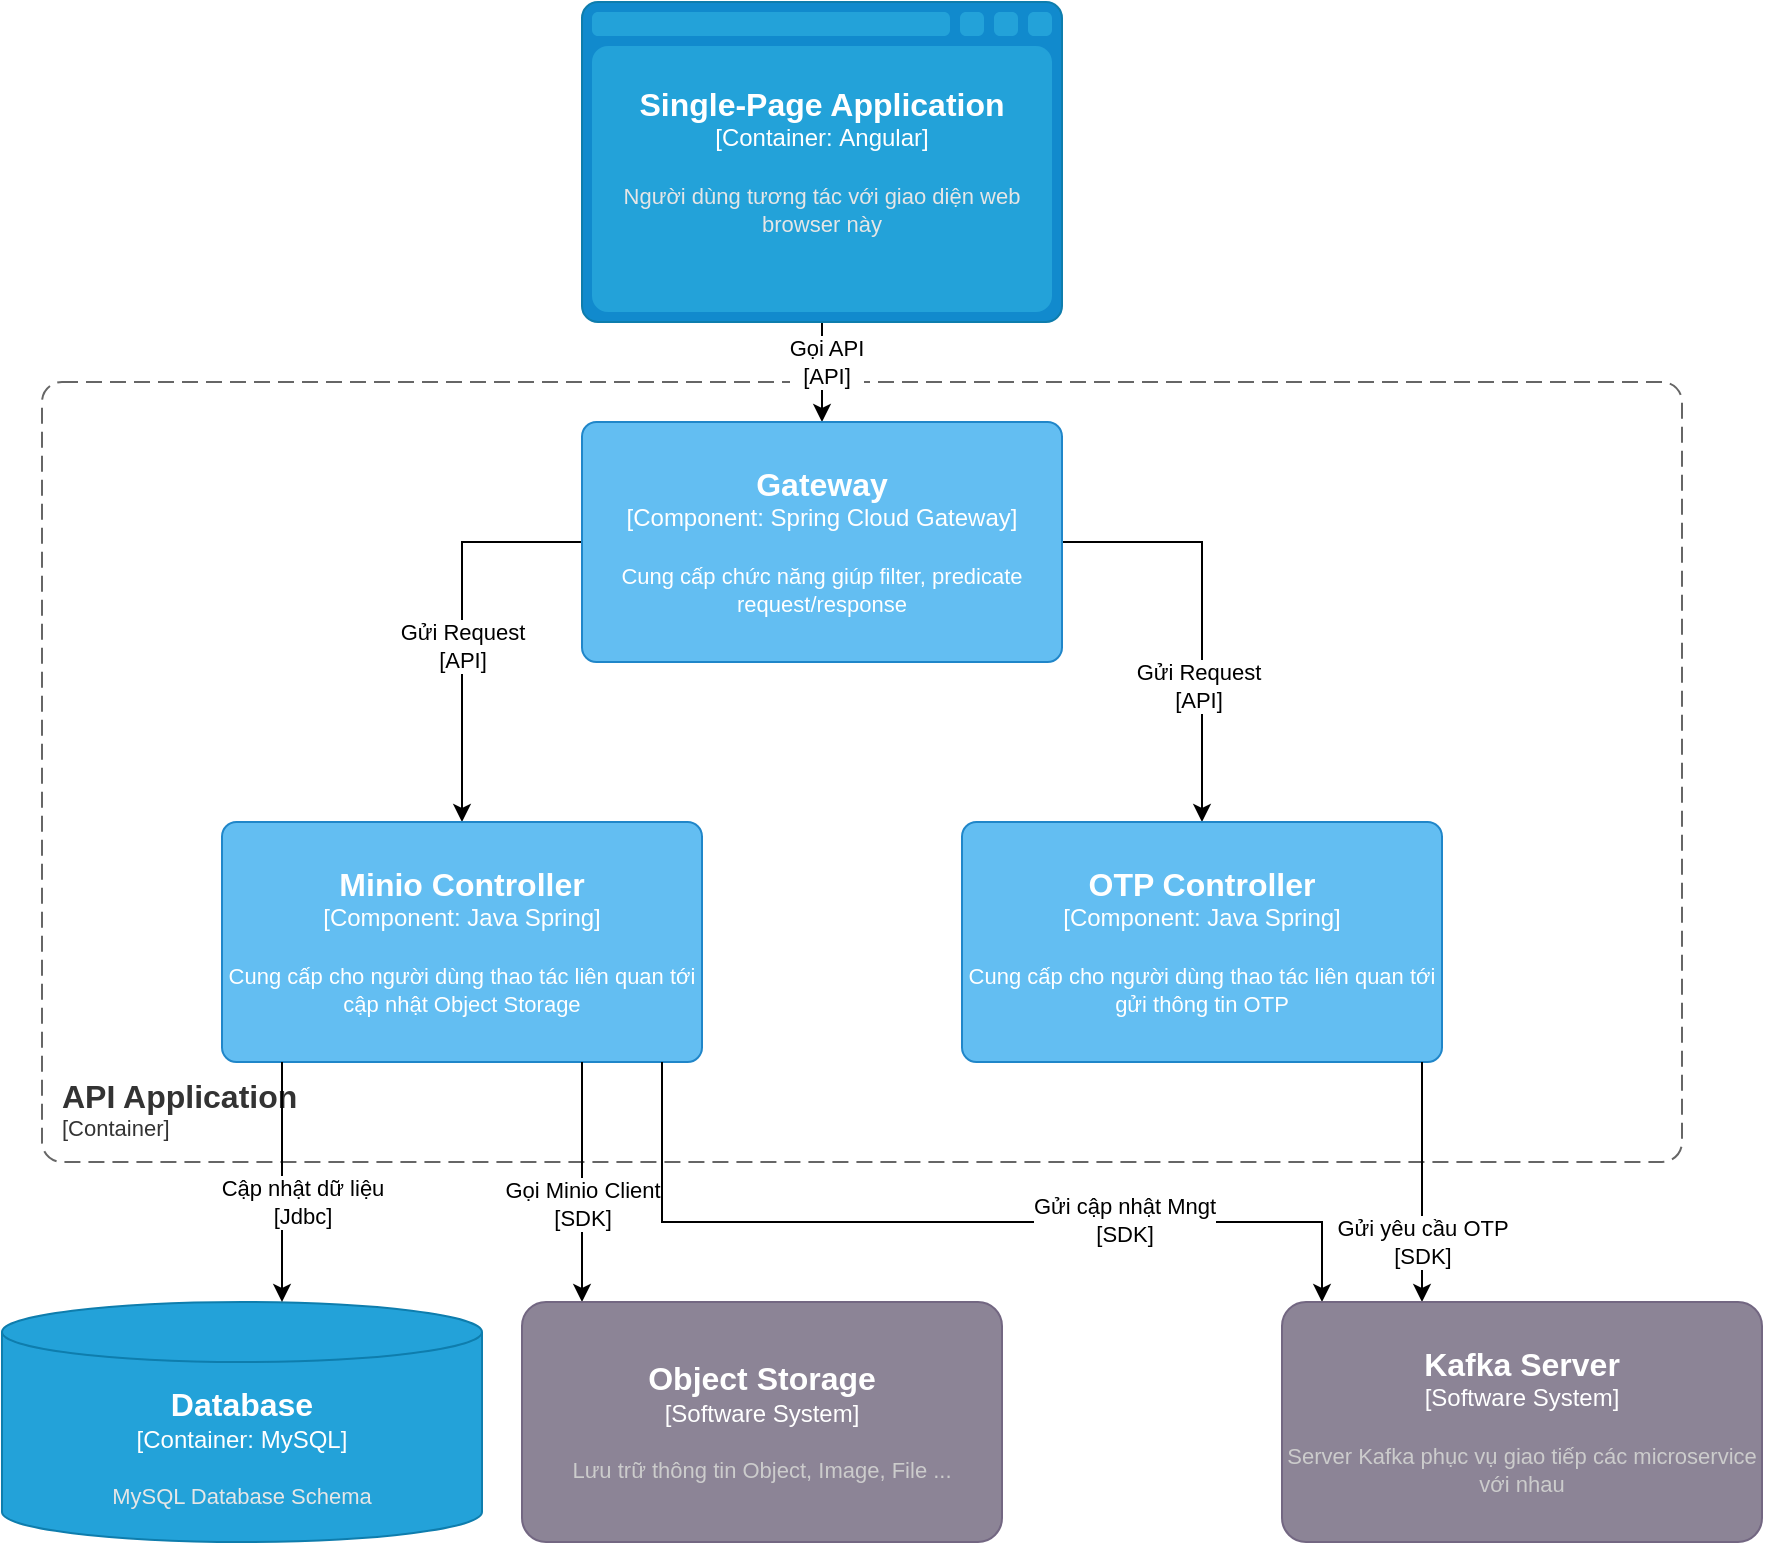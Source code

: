 <mxfile version="20.8.20" type="github">
  <diagram name="Page-1" id="sv3DQDIcMBF_Lf7yeqYv">
    <mxGraphModel dx="1434" dy="739" grid="1" gridSize="10" guides="1" tooltips="1" connect="1" arrows="1" fold="1" page="1" pageScale="1" pageWidth="850" pageHeight="1100" math="0" shadow="0">
      <root>
        <mxCell id="0" />
        <mxCell id="1" parent="0" />
        <object placeholders="1" c4Name="API Application" c4Type="ContainerScopeBoundary" c4Application="Container" label="&lt;font style=&quot;font-size: 16px&quot;&gt;&lt;b&gt;&lt;div style=&quot;text-align: left&quot;&gt;%c4Name%&lt;/div&gt;&lt;/b&gt;&lt;/font&gt;&lt;div style=&quot;text-align: left&quot;&gt;[%c4Application%]&lt;/div&gt;" id="YjyXaOj-D24Os-7X3L93-1">
          <mxCell style="rounded=1;fontSize=11;whiteSpace=wrap;html=1;dashed=1;arcSize=20;fillColor=none;strokeColor=#666666;fontColor=#333333;labelBackgroundColor=none;align=left;verticalAlign=bottom;labelBorderColor=none;spacingTop=0;spacing=10;dashPattern=8 4;metaEdit=1;rotatable=0;perimeter=rectanglePerimeter;noLabel=0;labelPadding=0;allowArrows=0;connectable=0;expand=0;recursiveResize=0;editable=1;pointerEvents=0;absoluteArcSize=1;points=[[0.25,0,0],[0.5,0,0],[0.75,0,0],[1,0.25,0],[1,0.5,0],[1,0.75,0],[0.75,1,0],[0.5,1,0],[0.25,1,0],[0,0.75,0],[0,0.5,0],[0,0.25,0]];" parent="1" vertex="1">
            <mxGeometry x="110" y="210" width="820" height="390" as="geometry" />
          </mxCell>
        </object>
        <mxCell id="YjyXaOj-D24Os-7X3L93-2" style="edgeStyle=orthogonalEdgeStyle;rounded=0;orthogonalLoop=1;jettySize=auto;html=1;" parent="1" target="YjyXaOj-D24Os-7X3L93-21" edge="1">
          <mxGeometry relative="1" as="geometry">
            <Array as="points">
              <mxPoint x="320" y="290" />
            </Array>
            <mxPoint x="380" y="290" as="sourcePoint" />
          </mxGeometry>
        </mxCell>
        <mxCell id="YjyXaOj-D24Os-7X3L93-3" value="Gửi Request&lt;br style=&quot;border-color: var(--border-color);&quot;&gt;[API]" style="edgeLabel;html=1;align=center;verticalAlign=middle;resizable=0;points=[];" parent="YjyXaOj-D24Os-7X3L93-2" vertex="1" connectable="0">
          <mxGeometry x="0.119" relative="1" as="geometry">
            <mxPoint as="offset" />
          </mxGeometry>
        </mxCell>
        <mxCell id="YjyXaOj-D24Os-7X3L93-10" style="edgeStyle=orthogonalEdgeStyle;rounded=0;orthogonalLoop=1;jettySize=auto;html=1;" parent="1" target="YjyXaOj-D24Os-7X3L93-33" edge="1">
          <mxGeometry relative="1" as="geometry">
            <Array as="points">
              <mxPoint x="690" y="290" />
            </Array>
            <mxPoint x="620" y="290" as="sourcePoint" />
          </mxGeometry>
        </mxCell>
        <mxCell id="YjyXaOj-D24Os-7X3L93-11" value="Gửi Request&lt;br style=&quot;border-color: var(--border-color);&quot;&gt;[API]" style="edgeLabel;html=1;align=center;verticalAlign=middle;resizable=0;points=[];" parent="YjyXaOj-D24Os-7X3L93-10" vertex="1" connectable="0">
          <mxGeometry x="0.352" y="-2" relative="1" as="geometry">
            <mxPoint as="offset" />
          </mxGeometry>
        </mxCell>
        <object placeholders="1" c4Name="Minio Controller" c4Type="Component" c4Technology="Java Spring" c4Description="Cung cấp cho người dùng thao tác liên quan tới cập nhật Object Storage" label="&lt;font style=&quot;font-size: 16px&quot;&gt;&lt;b&gt;%c4Name%&lt;/b&gt;&lt;/font&gt;&lt;div&gt;[%c4Type%: %c4Technology%]&lt;/div&gt;&lt;br&gt;&lt;div&gt;&lt;font style=&quot;font-size: 11px&quot;&gt;%c4Description%&lt;/font&gt;&lt;/div&gt;" id="YjyXaOj-D24Os-7X3L93-21">
          <mxCell style="rounded=1;whiteSpace=wrap;html=1;labelBackgroundColor=none;fillColor=#63BEF2;fontColor=#ffffff;align=center;arcSize=6;strokeColor=#2086C9;metaEdit=1;resizable=0;points=[[0.25,0,0],[0.5,0,0],[0.75,0,0],[1,0.25,0],[1,0.5,0],[1,0.75,0],[0.75,1,0],[0.5,1,0],[0.25,1,0],[0,0.75,0],[0,0.5,0],[0,0.25,0]];" parent="1" vertex="1">
            <mxGeometry x="200" y="430" width="240" height="120" as="geometry" />
          </mxCell>
        </object>
        <object placeholders="1" c4Name="OTP Controller" c4Type="Component" c4Technology="Java Spring" c4Description="Cung cấp cho người dùng thao tác liên quan tới gửi thông tin OTP" label="&lt;font style=&quot;font-size: 16px&quot;&gt;&lt;b&gt;%c4Name%&lt;/b&gt;&lt;/font&gt;&lt;div&gt;[%c4Type%: %c4Technology%]&lt;/div&gt;&lt;br&gt;&lt;div&gt;&lt;font style=&quot;font-size: 11px&quot;&gt;%c4Description%&lt;/font&gt;&lt;/div&gt;" id="YjyXaOj-D24Os-7X3L93-33">
          <mxCell style="rounded=1;whiteSpace=wrap;html=1;labelBackgroundColor=none;fillColor=#63BEF2;fontColor=#ffffff;align=center;arcSize=6;strokeColor=#2086C9;metaEdit=1;resizable=0;points=[[0.25,0,0],[0.5,0,0],[0.75,0,0],[1,0.25,0],[1,0.5,0],[1,0.75,0],[0.75,1,0],[0.5,1,0],[0.25,1,0],[0,0.75,0],[0,0.5,0],[0,0.25,0]];" parent="1" vertex="1">
            <mxGeometry x="570" y="430" width="240" height="120" as="geometry" />
          </mxCell>
        </object>
        <object placeholders="1" c4Type="Database" c4Container="Container" c4Technology="MySQL" c4Description="MySQL Database Schema" label="&lt;font style=&quot;font-size: 16px&quot;&gt;&lt;b&gt;%c4Type%&lt;/b&gt;&lt;/font&gt;&lt;div&gt;[%c4Container%:&amp;nbsp;%c4Technology%]&lt;/div&gt;&lt;br&gt;&lt;div&gt;&lt;font style=&quot;font-size: 11px&quot;&gt;&lt;font color=&quot;#E6E6E6&quot;&gt;%c4Description%&lt;/font&gt;&lt;/div&gt;" id="YjyXaOj-D24Os-7X3L93-44">
          <mxCell style="shape=cylinder3;size=15;whiteSpace=wrap;html=1;boundedLbl=1;rounded=0;labelBackgroundColor=none;fillColor=#23A2D9;fontSize=12;fontColor=#ffffff;align=center;strokeColor=#0E7DAD;metaEdit=1;points=[[0.5,0,0],[1,0.25,0],[1,0.5,0],[1,0.75,0],[0.5,1,0],[0,0.75,0],[0,0.5,0],[0,0.25,0]];resizable=0;" parent="1" vertex="1">
            <mxGeometry x="90" y="670" width="240" height="120" as="geometry" />
          </mxCell>
        </object>
        <mxCell id="YjyXaOj-D24Os-7X3L93-45" style="edgeStyle=orthogonalEdgeStyle;rounded=0;orthogonalLoop=1;jettySize=auto;html=1;" parent="1" source="YjyXaOj-D24Os-7X3L93-21" target="YjyXaOj-D24Os-7X3L93-44" edge="1">
          <mxGeometry relative="1" as="geometry">
            <Array as="points">
              <mxPoint x="230" y="620" />
              <mxPoint x="230" y="620" />
            </Array>
            <mxPoint x="-69.941" y="550.0" as="sourcePoint" />
          </mxGeometry>
        </mxCell>
        <mxCell id="YjyXaOj-D24Os-7X3L93-46" value="Cập nhật dữ liệu&lt;br style=&quot;border-color: var(--border-color);&quot;&gt;[Jdbc]" style="edgeLabel;html=1;align=center;verticalAlign=middle;resizable=0;points=[];" parent="YjyXaOj-D24Os-7X3L93-45" vertex="1" connectable="0">
          <mxGeometry x="0.666" y="-1" relative="1" as="geometry">
            <mxPoint x="11" y="-30" as="offset" />
          </mxGeometry>
        </mxCell>
        <mxCell id="YjyXaOj-D24Os-7X3L93-79" style="edgeStyle=orthogonalEdgeStyle;rounded=0;orthogonalLoop=1;jettySize=auto;html=1;" parent="1" source="YjyXaOj-D24Os-7X3L93-21" target="YjyXaOj-D24Os-7X3L93-74" edge="1">
          <mxGeometry relative="1" as="geometry">
            <Array as="points">
              <mxPoint x="380" y="600" />
              <mxPoint x="380" y="600" />
            </Array>
            <mxPoint x="10.059" y="550.0" as="sourcePoint" />
          </mxGeometry>
        </mxCell>
        <mxCell id="YjyXaOj-D24Os-7X3L93-80" value="Gọi Minio Client&lt;br&gt;[SDK]" style="edgeLabel;html=1;align=center;verticalAlign=middle;resizable=0;points=[];" parent="YjyXaOj-D24Os-7X3L93-79" vertex="1" connectable="0">
          <mxGeometry x="0.555" y="-1" relative="1" as="geometry">
            <mxPoint x="1" y="-23" as="offset" />
          </mxGeometry>
        </mxCell>
        <mxCell id="YjyXaOj-D24Os-7X3L93-81" style="edgeStyle=orthogonalEdgeStyle;rounded=0;orthogonalLoop=1;jettySize=auto;html=1;" parent="1" source="YjyXaOj-D24Os-7X3L93-21" target="YjyXaOj-D24Os-7X3L93-77" edge="1">
          <mxGeometry relative="1" as="geometry">
            <Array as="points">
              <mxPoint x="420" y="630" />
              <mxPoint x="750" y="630" />
            </Array>
            <mxPoint x="60.059" y="550.0" as="sourcePoint" />
          </mxGeometry>
        </mxCell>
        <mxCell id="YjyXaOj-D24Os-7X3L93-82" value="Gửi cập nhật Mngt&lt;br&gt;[SDK]" style="edgeLabel;html=1;align=center;verticalAlign=middle;resizable=0;points=[];" parent="YjyXaOj-D24Os-7X3L93-81" vertex="1" connectable="0">
          <mxGeometry x="0.379" y="1" relative="1" as="geometry">
            <mxPoint as="offset" />
          </mxGeometry>
        </mxCell>
        <mxCell id="YjyXaOj-D24Os-7X3L93-83" style="edgeStyle=orthogonalEdgeStyle;rounded=0;orthogonalLoop=1;jettySize=auto;html=1;" parent="1" source="YjyXaOj-D24Os-7X3L93-33" target="YjyXaOj-D24Os-7X3L93-77" edge="1">
          <mxGeometry relative="1" as="geometry">
            <Array as="points">
              <mxPoint x="800" y="590" />
              <mxPoint x="800" y="590" />
            </Array>
            <mxPoint x="1050.059" y="550.0" as="sourcePoint" />
          </mxGeometry>
        </mxCell>
        <mxCell id="YjyXaOj-D24Os-7X3L93-84" value="Gửi yêu cầu OTP&lt;br&gt;[SDK]" style="edgeLabel;html=1;align=center;verticalAlign=middle;resizable=0;points=[];" parent="YjyXaOj-D24Os-7X3L93-83" vertex="1" connectable="0">
          <mxGeometry x="0.488" relative="1" as="geometry">
            <mxPoint as="offset" />
          </mxGeometry>
        </mxCell>
        <object placeholders="1" c4Name="Object Storage" c4Type="Software System" c4Description="Lưu trữ thông tin Object, Image, File ..." label="&lt;font style=&quot;font-size: 16px&quot;&gt;&lt;b&gt;%c4Name%&lt;/b&gt;&lt;/font&gt;&lt;div&gt;[%c4Type%]&lt;/div&gt;&lt;br&gt;&lt;div&gt;&lt;font style=&quot;font-size: 11px&quot;&gt;&lt;font color=&quot;#cccccc&quot;&gt;%c4Description%&lt;/font&gt;&lt;/div&gt;" id="YjyXaOj-D24Os-7X3L93-74">
          <mxCell style="rounded=1;whiteSpace=wrap;html=1;labelBackgroundColor=none;fillColor=#8C8496;fontColor=#ffffff;align=center;arcSize=10;strokeColor=#736782;metaEdit=1;resizable=0;points=[[0.25,0,0],[0.5,0,0],[0.75,0,0],[1,0.25,0],[1,0.5,0],[1,0.75,0],[0.75,1,0],[0.5,1,0],[0.25,1,0],[0,0.75,0],[0,0.5,0],[0,0.25,0]];" parent="1" vertex="1">
            <mxGeometry x="350" y="670" width="240" height="120" as="geometry" />
          </mxCell>
        </object>
        <object placeholders="1" c4Name="Kafka Server" c4Type="Software System" c4Description="Server Kafka phục vụ giao tiếp các microservice với nhau" label="&lt;font style=&quot;font-size: 16px&quot;&gt;&lt;b&gt;%c4Name%&lt;/b&gt;&lt;/font&gt;&lt;div&gt;[%c4Type%]&lt;/div&gt;&lt;br&gt;&lt;div&gt;&lt;font style=&quot;font-size: 11px&quot;&gt;&lt;font color=&quot;#cccccc&quot;&gt;%c4Description%&lt;/font&gt;&lt;/div&gt;" id="YjyXaOj-D24Os-7X3L93-77">
          <mxCell style="rounded=1;whiteSpace=wrap;html=1;labelBackgroundColor=none;fillColor=#8C8496;fontColor=#ffffff;align=center;arcSize=10;strokeColor=#736782;metaEdit=1;resizable=0;points=[[0.25,0,0],[0.5,0,0],[0.75,0,0],[1,0.25,0],[1,0.5,0],[1,0.75,0],[0.75,1,0],[0.5,1,0],[0.25,1,0],[0,0.75,0],[0,0.5,0],[0,0.25,0]];" parent="1" vertex="1">
            <mxGeometry x="730" y="670" width="240" height="120" as="geometry" />
          </mxCell>
        </object>
        <mxCell id="yqSVbydUxVeN1Z334m6n-3" style="edgeStyle=orthogonalEdgeStyle;rounded=0;orthogonalLoop=1;jettySize=auto;html=1;entryX=0.5;entryY=0;entryDx=0;entryDy=0;entryPerimeter=0;" parent="1" source="yqSVbydUxVeN1Z334m6n-1" target="yqSVbydUxVeN1Z334m6n-2" edge="1">
          <mxGeometry relative="1" as="geometry" />
        </mxCell>
        <mxCell id="yqSVbydUxVeN1Z334m6n-4" value="Gọi API&lt;br&gt;[API]" style="edgeLabel;html=1;align=center;verticalAlign=middle;resizable=0;points=[];" parent="yqSVbydUxVeN1Z334m6n-3" vertex="1" connectable="0">
          <mxGeometry x="-0.204" y="2" relative="1" as="geometry">
            <mxPoint as="offset" />
          </mxGeometry>
        </mxCell>
        <object placeholders="1" c4Type="Single-Page Application" c4Container="Container" c4Technology="Angular" c4Description="Người dùng tương tác với giao diện web browser này" label="&lt;font style=&quot;font-size: 16px&quot;&gt;&lt;b&gt;%c4Type%&lt;/b&gt;&lt;/font&gt;&lt;div&gt;[%c4Container%:&amp;nbsp;%c4Technology%]&lt;/div&gt;&lt;br&gt;&lt;div&gt;&lt;font style=&quot;font-size: 11px&quot;&gt;&lt;font color=&quot;#E6E6E6&quot;&gt;%c4Description%&lt;/font&gt;&lt;/div&gt;" id="yqSVbydUxVeN1Z334m6n-1">
          <mxCell style="shape=mxgraph.c4.webBrowserContainer2;whiteSpace=wrap;html=1;boundedLbl=1;rounded=0;labelBackgroundColor=none;strokeColor=#118ACD;fillColor=#23A2D9;strokeColor=#118ACD;strokeColor2=#0E7DAD;fontSize=12;fontColor=#ffffff;align=center;metaEdit=1;points=[[0.5,0,0],[1,0.25,0],[1,0.5,0],[1,0.75,0],[0.5,1,0],[0,0.75,0],[0,0.5,0],[0,0.25,0]];resizable=0;" parent="1" vertex="1">
            <mxGeometry x="380" y="20" width="240" height="160" as="geometry" />
          </mxCell>
        </object>
        <object placeholders="1" c4Name="Gateway" c4Type="Component" c4Technology="Spring Cloud Gateway" c4Description="Cung cấp chức năng giúp filter, predicate request/response" label="&lt;font style=&quot;font-size: 16px&quot;&gt;&lt;b&gt;%c4Name%&lt;/b&gt;&lt;/font&gt;&lt;div&gt;[%c4Type%: %c4Technology%]&lt;/div&gt;&lt;br&gt;&lt;div&gt;&lt;font style=&quot;font-size: 11px&quot;&gt;%c4Description%&lt;/font&gt;&lt;/div&gt;" id="yqSVbydUxVeN1Z334m6n-2">
          <mxCell style="rounded=1;whiteSpace=wrap;html=1;labelBackgroundColor=none;fillColor=#63BEF2;fontColor=#ffffff;align=center;arcSize=6;strokeColor=#2086C9;metaEdit=1;resizable=0;points=[[0.25,0,0],[0.5,0,0],[0.75,0,0],[1,0.25,0],[1,0.5,0],[1,0.75,0],[0.75,1,0],[0.5,1,0],[0.25,1,0],[0,0.75,0],[0,0.5,0],[0,0.25,0]];" parent="1" vertex="1">
            <mxGeometry x="380" y="230" width="240" height="120" as="geometry" />
          </mxCell>
        </object>
      </root>
    </mxGraphModel>
  </diagram>
</mxfile>
